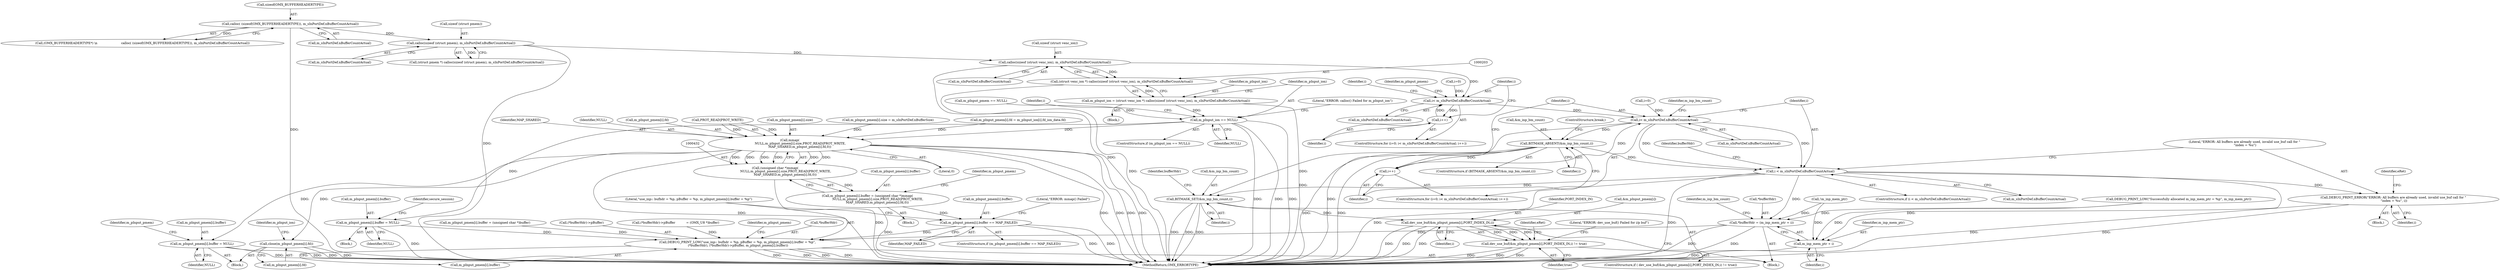 digraph "0_Android_7558d03e6498e970b761aa44fff6b2c659202d95_1@API" {
"1000204" [label="(Call,calloc(sizeof (struct venc_ion), m_sInPortDef.nBufferCountActual))"];
"1000185" [label="(Call,calloc(sizeof (struct pmem), m_sInPortDef.nBufferCountActual))"];
"1000163" [label="(Call,calloc( (sizeof(OMX_BUFFERHEADERTYPE)), m_sInPortDef.nBufferCountActual))"];
"1000202" [label="(Call,(struct venc_ion *) calloc(sizeof (struct venc_ion), m_sInPortDef.nBufferCountActual))"];
"1000200" [label="(Call,m_pInput_ion = (struct venc_ion *) calloc(sizeof (struct venc_ion), m_sInPortDef.nBufferCountActual))"];
"1000211" [label="(Call,m_pInput_ion == NULL)"];
"1000414" [label="(Call,m_pInput_pmem[i].buffer = NULL)"];
"1000559" [label="(Call,DEBUG_PRINT_LOW(\"use_inp:: bufhdr = %p, pBuffer = %p, m_pInput_pmem[i].buffer = %p\",\n (*bufferHdr), (*bufferHdr)->pBuffer, m_pInput_pmem[i].buffer))"];
"1000433" [label="(Call,mmap(\n                     NULL,m_pInput_pmem[i].size,PROT_READ|PROT_WRITE,\n                    MAP_SHARED,m_pInput_pmem[i].fd,0))"];
"1000431" [label="(Call,(unsigned char *)mmap(\n                     NULL,m_pInput_pmem[i].size,PROT_READ|PROT_WRITE,\n                    MAP_SHARED,m_pInput_pmem[i].fd,0))"];
"1000425" [label="(Call,m_pInput_pmem[i].buffer = (unsigned char *)mmap(\n                     NULL,m_pInput_pmem[i].size,PROT_READ|PROT_WRITE,\n                    MAP_SHARED,m_pInput_pmem[i].fd,0))"];
"1000451" [label="(Call,m_pInput_pmem[i].buffer == MAP_FAILED)"];
"1000461" [label="(Call,m_pInput_pmem[i].buffer = NULL)"];
"1000468" [label="(Call,close(m_pInput_pmem[i].fd))"];
"1000223" [label="(Call,i< m_sInPortDef.nBufferCountActual)"];
"1000228" [label="(Call,i++)"];
"1000270" [label="(Call,i< m_sInPortDef.nBufferCountActual)"];
"1000279" [label="(Call,BITMASK_ABSENT(&m_inp_bm_count,i))"];
"1000275" [label="(Call,i++)"];
"1000286" [label="(Call,i < m_sInPortDef.nBufferCountActual)"];
"1000292" [label="(Call,*bufferHdr = (m_inp_mem_ptr + i))"];
"1000295" [label="(Call,m_inp_mem_ptr + i)"];
"1000298" [label="(Call,BITMASK_SET(&m_inp_bm_count,i))"];
"1000574" [label="(Call,dev_use_buf(&m_pInput_pmem[i],PORT_INDEX_IN,i))"];
"1000573" [label="(Call,dev_use_buf(&m_pInput_pmem[i],PORT_INDEX_IN,i) != true)"];
"1000589" [label="(Call,DEBUG_PRINT_ERROR(\"ERROR: All buffers are already used, invalid use_buf call for \"\n \"index = %u\", i))"];
"1000224" [label="(Identifier,i)"];
"1000204" [label="(Call,calloc(sizeof (struct venc_ion), m_sInPortDef.nBufferCountActual))"];
"1000385" [label="(Call,m_pInput_pmem[i].fd = m_pInput_ion[i].fd_ion_data.fd)"];
"1000275" [label="(Call,i++)"];
"1000443" [label="(Identifier,MAP_SHARED)"];
"1000279" [label="(Call,BITMASK_ABSENT(&m_inp_bm_count,i))"];
"1000573" [label="(Call,dev_use_buf(&m_pInput_pmem[i],PORT_INDEX_IN,i) != true)"];
"1000597" [label="(MethodReturn,OMX_ERRORTYPE)"];
"1000420" [label="(Identifier,NULL)"];
"1000458" [label="(Block,)"];
"1000166" [label="(Call,m_sInPortDef.nBufferCountActual)"];
"1000567" [label="(Call,m_pInput_pmem[i].buffer)"];
"1000272" [label="(Call,m_sInPortDef.nBufferCountActual)"];
"1000183" [label="(Call,(struct pmem *) calloc(sizeof (struct pmem), m_sInPortDef.nBufferCountActual))"];
"1000201" [label="(Identifier,m_pInput_ion)"];
"1000302" [label="(Call,(*bufferHdr)->pBuffer           = (OMX_U8 *)buffer)"];
"1000213" [label="(Identifier,NULL)"];
"1000301" [label="(Identifier,i)"];
"1000298" [label="(Call,BITMASK_SET(&m_inp_bm_count,i))"];
"1000297" [label="(Identifier,i)"];
"1000450" [label="(ControlStructure,if (m_pInput_pmem[i].buffer == MAP_FAILED))"];
"1000268" [label="(Identifier,i)"];
"1000434" [label="(Identifier,NULL)"];
"1000225" [label="(Call,m_sInPortDef.nBufferCountActual)"];
"1000188" [label="(Call,m_sInPortDef.nBufferCountActual)"];
"1000426" [label="(Call,m_pInput_pmem[i].buffer)"];
"1000270" [label="(Call,i< m_sInPortDef.nBufferCountActual)"];
"1000185" [label="(Call,calloc(sizeof (struct pmem), m_sInPortDef.nBufferCountActual))"];
"1000423" [label="(Identifier,secure_session)"];
"1000460" [label="(Literal,\"ERROR: mmap() Failed\")"];
"1000560" [label="(Literal,\"use_inp:: bufhdr = %p, pBuffer = %p, m_pInput_pmem[i].buffer = %p\")"];
"1000596" [label="(Identifier,eRet)"];
"1000299" [label="(Call,&m_inp_bm_count)"];
"1000286" [label="(Call,i < m_sInPortDef.nBufferCountActual)"];
"1000424" [label="(Block,)"];
"1000212" [label="(Identifier,m_pInput_ion)"];
"1000433" [label="(Call,mmap(\n                     NULL,m_pInput_pmem[i].size,PROT_READ|PROT_WRITE,\n                    MAP_SHARED,m_pInput_pmem[i].fd,0))"];
"1000415" [label="(Call,m_pInput_pmem[i].buffer)"];
"1000229" [label="(Identifier,i)"];
"1000588" [label="(Block,)"];
"1000577" [label="(Identifier,m_pInput_pmem)"];
"1000579" [label="(Identifier,PORT_INDEX_IN)"];
"1000284" [label="(ControlStructure,break;)"];
"1000282" [label="(Identifier,i)"];
"1000228" [label="(Call,i++)"];
"1000153" [label="(Call,!m_inp_mem_ptr)"];
"1000300" [label="(Identifier,m_inp_bm_count)"];
"1000287" [label="(Identifier,i)"];
"1000561" [label="(Call,*bufferHdr)"];
"1000305" [label="(Identifier,bufferHdr)"];
"1000216" [label="(Literal,\"ERROR: calloc() Failed for m_pInput_ion\")"];
"1000444" [label="(Call,m_pInput_pmem[i].fd)"];
"1000451" [label="(Call,m_pInput_pmem[i].buffer == MAP_FAILED)"];
"1000161" [label="(Call,(OMX_BUFFERHEADERTYPE*) \\n                        calloc( (sizeof(OMX_BUFFERHEADERTYPE)), m_sInPortDef.nBufferCountActual))"];
"1000532" [label="(Call,m_pInput_pmem[i].buffer = (unsigned char *)buffer)"];
"1000452" [label="(Call,m_pInput_pmem[i].buffer)"];
"1000440" [label="(Call,PROT_READ|PROT_WRITE)"];
"1000267" [label="(Call,i=0)"];
"1000461" [label="(Call,m_pInput_pmem[i].buffer = NULL)"];
"1000285" [label="(ControlStructure,if (i < m_sInPortDef.nBufferCountActual))"];
"1000291" [label="(Block,)"];
"1000200" [label="(Call,m_pInput_ion = (struct venc_ion *) calloc(sizeof (struct venc_ion), m_sInPortDef.nBufferCountActual))"];
"1000186" [label="(Call,sizeof (struct pmem))"];
"1000435" [label="(Call,m_pInput_pmem[i].size)"];
"1000155" [label="(Block,)"];
"1000292" [label="(Call,*bufferHdr = (m_inp_mem_ptr + i))"];
"1000266" [label="(ControlStructure,for (i=0; i< m_sInPortDef.nBufferCountActual; i++))"];
"1000211" [label="(Call,m_pInput_ion == NULL)"];
"1000234" [label="(Identifier,m_pInput_pmem)"];
"1000468" [label="(Call,close(m_pInput_pmem[i].fd))"];
"1000431" [label="(Call,(unsigned char *)mmap(\n                     NULL,m_pInput_pmem[i].size,PROT_READ|PROT_WRITE,\n                    MAP_SHARED,m_pInput_pmem[i].fd,0))"];
"1000271" [label="(Identifier,i)"];
"1000163" [label="(Call,calloc( (sizeof(OMX_BUFFERHEADERTYPE)), m_sInPortDef.nBufferCountActual))"];
"1000293" [label="(Call,*bufferHdr)"];
"1000223" [label="(Call,i< m_sInPortDef.nBufferCountActual)"];
"1000574" [label="(Call,dev_use_buf(&m_pInput_pmem[i],PORT_INDEX_IN,i))"];
"1000467" [label="(Identifier,NULL)"];
"1000572" [label="(ControlStructure,if ( dev_use_buf(&m_pInput_pmem[i],PORT_INDEX_IN,i) != true))"];
"1000563" [label="(Call,(*bufferHdr)->pBuffer)"];
"1000471" [label="(Identifier,m_pInput_pmem)"];
"1000449" [label="(Literal,0)"];
"1000590" [label="(Literal,\"ERROR: All buffers are already used, invalid use_buf call for \"\n \"index = %u\")"];
"1000591" [label="(Identifier,i)"];
"1000207" [label="(Call,m_sInPortDef.nBufferCountActual)"];
"1000276" [label="(Identifier,i)"];
"1000414" [label="(Call,m_pInput_pmem[i].buffer = NULL)"];
"1000294" [label="(Identifier,bufferHdr)"];
"1000288" [label="(Call,m_sInPortDef.nBufferCountActual)"];
"1000580" [label="(Identifier,i)"];
"1000192" [label="(Call,m_pInput_pmem == NULL)"];
"1000477" [label="(Identifier,m_pInput_ion)"];
"1000280" [label="(Call,&m_inp_bm_count)"];
"1000575" [label="(Call,&m_pInput_pmem[i])"];
"1000348" [label="(Block,)"];
"1000589" [label="(Call,DEBUG_PRINT_ERROR(\"ERROR: All buffers are already used, invalid use_buf call for \"\n \"index = %u\", i))"];
"1000220" [label="(Call,i=0)"];
"1000584" [label="(Literal,\"ERROR: dev_use_buf() Failed for i/p buf\")"];
"1000454" [label="(Identifier,m_pInput_pmem)"];
"1000469" [label="(Call,m_pInput_pmem[i].fd)"];
"1000210" [label="(ControlStructure,if (m_pInput_ion == NULL))"];
"1000581" [label="(Identifier,true)"];
"1000295" [label="(Call,m_inp_mem_ptr + i)"];
"1000296" [label="(Identifier,m_inp_mem_ptr)"];
"1000164" [label="(Call,sizeof(OMX_BUFFERHEADERTYPE))"];
"1000219" [label="(ControlStructure,for (i=0; i< m_sInPortDef.nBufferCountActual; i++))"];
"1000457" [label="(Identifier,MAP_FAILED)"];
"1000178" [label="(Call,DEBUG_PRINT_LOW(\"Successfully allocated m_inp_mem_ptr = %p\", m_inp_mem_ptr))"];
"1000281" [label="(Identifier,m_inp_bm_count)"];
"1000205" [label="(Call,sizeof (struct venc_ion))"];
"1000559" [label="(Call,DEBUG_PRINT_LOW(\"use_inp:: bufhdr = %p, pBuffer = %p, m_pInput_pmem[i].buffer = %p\",\n (*bufferHdr), (*bufferHdr)->pBuffer, m_pInput_pmem[i].buffer))"];
"1000593" [label="(Identifier,eRet)"];
"1000221" [label="(Identifier,i)"];
"1000425" [label="(Call,m_pInput_pmem[i].buffer = (unsigned char *)mmap(\n                     NULL,m_pInput_pmem[i].size,PROT_READ|PROT_WRITE,\n                    MAP_SHARED,m_pInput_pmem[i].fd,0))"];
"1000398" [label="(Call,m_pInput_pmem[i].size = m_sInPortDef.nBufferSize)"];
"1000278" [label="(ControlStructure,if (BITMASK_ABSENT(&m_inp_bm_count,i)))"];
"1000462" [label="(Call,m_pInput_pmem[i].buffer)"];
"1000202" [label="(Call,(struct venc_ion *) calloc(sizeof (struct venc_ion), m_sInPortDef.nBufferCountActual))"];
"1000204" -> "1000202"  [label="AST: "];
"1000204" -> "1000207"  [label="CFG: "];
"1000205" -> "1000204"  [label="AST: "];
"1000207" -> "1000204"  [label="AST: "];
"1000202" -> "1000204"  [label="CFG: "];
"1000204" -> "1000597"  [label="DDG: "];
"1000204" -> "1000202"  [label="DDG: "];
"1000185" -> "1000204"  [label="DDG: "];
"1000204" -> "1000223"  [label="DDG: "];
"1000185" -> "1000183"  [label="AST: "];
"1000185" -> "1000188"  [label="CFG: "];
"1000186" -> "1000185"  [label="AST: "];
"1000188" -> "1000185"  [label="AST: "];
"1000183" -> "1000185"  [label="CFG: "];
"1000185" -> "1000597"  [label="DDG: "];
"1000185" -> "1000183"  [label="DDG: "];
"1000163" -> "1000185"  [label="DDG: "];
"1000163" -> "1000161"  [label="AST: "];
"1000163" -> "1000166"  [label="CFG: "];
"1000164" -> "1000163"  [label="AST: "];
"1000166" -> "1000163"  [label="AST: "];
"1000161" -> "1000163"  [label="CFG: "];
"1000163" -> "1000597"  [label="DDG: "];
"1000163" -> "1000161"  [label="DDG: "];
"1000202" -> "1000200"  [label="AST: "];
"1000203" -> "1000202"  [label="AST: "];
"1000200" -> "1000202"  [label="CFG: "];
"1000202" -> "1000597"  [label="DDG: "];
"1000202" -> "1000200"  [label="DDG: "];
"1000200" -> "1000155"  [label="AST: "];
"1000201" -> "1000200"  [label="AST: "];
"1000212" -> "1000200"  [label="CFG: "];
"1000200" -> "1000597"  [label="DDG: "];
"1000200" -> "1000211"  [label="DDG: "];
"1000211" -> "1000210"  [label="AST: "];
"1000211" -> "1000213"  [label="CFG: "];
"1000212" -> "1000211"  [label="AST: "];
"1000213" -> "1000211"  [label="AST: "];
"1000216" -> "1000211"  [label="CFG: "];
"1000221" -> "1000211"  [label="CFG: "];
"1000211" -> "1000597"  [label="DDG: "];
"1000211" -> "1000597"  [label="DDG: "];
"1000211" -> "1000597"  [label="DDG: "];
"1000192" -> "1000211"  [label="DDG: "];
"1000211" -> "1000414"  [label="DDG: "];
"1000211" -> "1000433"  [label="DDG: "];
"1000414" -> "1000348"  [label="AST: "];
"1000414" -> "1000420"  [label="CFG: "];
"1000415" -> "1000414"  [label="AST: "];
"1000420" -> "1000414"  [label="AST: "];
"1000423" -> "1000414"  [label="CFG: "];
"1000414" -> "1000597"  [label="DDG: "];
"1000414" -> "1000559"  [label="DDG: "];
"1000559" -> "1000291"  [label="AST: "];
"1000559" -> "1000567"  [label="CFG: "];
"1000560" -> "1000559"  [label="AST: "];
"1000561" -> "1000559"  [label="AST: "];
"1000563" -> "1000559"  [label="AST: "];
"1000567" -> "1000559"  [label="AST: "];
"1000577" -> "1000559"  [label="CFG: "];
"1000559" -> "1000597"  [label="DDG: "];
"1000559" -> "1000597"  [label="DDG: "];
"1000559" -> "1000597"  [label="DDG: "];
"1000559" -> "1000597"  [label="DDG: "];
"1000292" -> "1000559"  [label="DDG: "];
"1000302" -> "1000559"  [label="DDG: "];
"1000532" -> "1000559"  [label="DDG: "];
"1000451" -> "1000559"  [label="DDG: "];
"1000433" -> "1000431"  [label="AST: "];
"1000433" -> "1000449"  [label="CFG: "];
"1000434" -> "1000433"  [label="AST: "];
"1000435" -> "1000433"  [label="AST: "];
"1000440" -> "1000433"  [label="AST: "];
"1000443" -> "1000433"  [label="AST: "];
"1000444" -> "1000433"  [label="AST: "];
"1000449" -> "1000433"  [label="AST: "];
"1000431" -> "1000433"  [label="CFG: "];
"1000433" -> "1000597"  [label="DDG: "];
"1000433" -> "1000597"  [label="DDG: "];
"1000433" -> "1000597"  [label="DDG: "];
"1000433" -> "1000597"  [label="DDG: "];
"1000433" -> "1000597"  [label="DDG: "];
"1000433" -> "1000431"  [label="DDG: "];
"1000433" -> "1000431"  [label="DDG: "];
"1000433" -> "1000431"  [label="DDG: "];
"1000433" -> "1000431"  [label="DDG: "];
"1000433" -> "1000431"  [label="DDG: "];
"1000433" -> "1000431"  [label="DDG: "];
"1000398" -> "1000433"  [label="DDG: "];
"1000440" -> "1000433"  [label="DDG: "];
"1000440" -> "1000433"  [label="DDG: "];
"1000385" -> "1000433"  [label="DDG: "];
"1000433" -> "1000461"  [label="DDG: "];
"1000433" -> "1000468"  [label="DDG: "];
"1000431" -> "1000425"  [label="AST: "];
"1000432" -> "1000431"  [label="AST: "];
"1000425" -> "1000431"  [label="CFG: "];
"1000431" -> "1000597"  [label="DDG: "];
"1000431" -> "1000425"  [label="DDG: "];
"1000425" -> "1000424"  [label="AST: "];
"1000426" -> "1000425"  [label="AST: "];
"1000454" -> "1000425"  [label="CFG: "];
"1000425" -> "1000597"  [label="DDG: "];
"1000425" -> "1000451"  [label="DDG: "];
"1000451" -> "1000450"  [label="AST: "];
"1000451" -> "1000457"  [label="CFG: "];
"1000452" -> "1000451"  [label="AST: "];
"1000457" -> "1000451"  [label="AST: "];
"1000460" -> "1000451"  [label="CFG: "];
"1000560" -> "1000451"  [label="CFG: "];
"1000451" -> "1000597"  [label="DDG: "];
"1000451" -> "1000597"  [label="DDG: "];
"1000461" -> "1000458"  [label="AST: "];
"1000461" -> "1000467"  [label="CFG: "];
"1000462" -> "1000461"  [label="AST: "];
"1000467" -> "1000461"  [label="AST: "];
"1000471" -> "1000461"  [label="CFG: "];
"1000461" -> "1000597"  [label="DDG: "];
"1000461" -> "1000597"  [label="DDG: "];
"1000468" -> "1000458"  [label="AST: "];
"1000468" -> "1000469"  [label="CFG: "];
"1000469" -> "1000468"  [label="AST: "];
"1000477" -> "1000468"  [label="CFG: "];
"1000468" -> "1000597"  [label="DDG: "];
"1000468" -> "1000597"  [label="DDG: "];
"1000223" -> "1000219"  [label="AST: "];
"1000223" -> "1000225"  [label="CFG: "];
"1000224" -> "1000223"  [label="AST: "];
"1000225" -> "1000223"  [label="AST: "];
"1000234" -> "1000223"  [label="CFG: "];
"1000268" -> "1000223"  [label="CFG: "];
"1000220" -> "1000223"  [label="DDG: "];
"1000228" -> "1000223"  [label="DDG: "];
"1000223" -> "1000228"  [label="DDG: "];
"1000223" -> "1000270"  [label="DDG: "];
"1000228" -> "1000219"  [label="AST: "];
"1000228" -> "1000229"  [label="CFG: "];
"1000229" -> "1000228"  [label="AST: "];
"1000224" -> "1000228"  [label="CFG: "];
"1000270" -> "1000266"  [label="AST: "];
"1000270" -> "1000272"  [label="CFG: "];
"1000271" -> "1000270"  [label="AST: "];
"1000272" -> "1000270"  [label="AST: "];
"1000281" -> "1000270"  [label="CFG: "];
"1000287" -> "1000270"  [label="CFG: "];
"1000270" -> "1000597"  [label="DDG: "];
"1000267" -> "1000270"  [label="DDG: "];
"1000275" -> "1000270"  [label="DDG: "];
"1000270" -> "1000279"  [label="DDG: "];
"1000270" -> "1000286"  [label="DDG: "];
"1000270" -> "1000286"  [label="DDG: "];
"1000279" -> "1000278"  [label="AST: "];
"1000279" -> "1000282"  [label="CFG: "];
"1000280" -> "1000279"  [label="AST: "];
"1000282" -> "1000279"  [label="AST: "];
"1000284" -> "1000279"  [label="CFG: "];
"1000276" -> "1000279"  [label="CFG: "];
"1000279" -> "1000597"  [label="DDG: "];
"1000279" -> "1000597"  [label="DDG: "];
"1000279" -> "1000275"  [label="DDG: "];
"1000279" -> "1000286"  [label="DDG: "];
"1000279" -> "1000298"  [label="DDG: "];
"1000275" -> "1000266"  [label="AST: "];
"1000275" -> "1000276"  [label="CFG: "];
"1000276" -> "1000275"  [label="AST: "];
"1000271" -> "1000275"  [label="CFG: "];
"1000286" -> "1000285"  [label="AST: "];
"1000286" -> "1000288"  [label="CFG: "];
"1000287" -> "1000286"  [label="AST: "];
"1000288" -> "1000286"  [label="AST: "];
"1000294" -> "1000286"  [label="CFG: "];
"1000590" -> "1000286"  [label="CFG: "];
"1000286" -> "1000597"  [label="DDG: "];
"1000286" -> "1000597"  [label="DDG: "];
"1000286" -> "1000292"  [label="DDG: "];
"1000286" -> "1000295"  [label="DDG: "];
"1000286" -> "1000298"  [label="DDG: "];
"1000286" -> "1000589"  [label="DDG: "];
"1000292" -> "1000291"  [label="AST: "];
"1000292" -> "1000295"  [label="CFG: "];
"1000293" -> "1000292"  [label="AST: "];
"1000295" -> "1000292"  [label="AST: "];
"1000300" -> "1000292"  [label="CFG: "];
"1000292" -> "1000597"  [label="DDG: "];
"1000292" -> "1000597"  [label="DDG: "];
"1000178" -> "1000292"  [label="DDG: "];
"1000153" -> "1000292"  [label="DDG: "];
"1000295" -> "1000297"  [label="CFG: "];
"1000296" -> "1000295"  [label="AST: "];
"1000297" -> "1000295"  [label="AST: "];
"1000295" -> "1000597"  [label="DDG: "];
"1000178" -> "1000295"  [label="DDG: "];
"1000153" -> "1000295"  [label="DDG: "];
"1000298" -> "1000291"  [label="AST: "];
"1000298" -> "1000301"  [label="CFG: "];
"1000299" -> "1000298"  [label="AST: "];
"1000301" -> "1000298"  [label="AST: "];
"1000305" -> "1000298"  [label="CFG: "];
"1000298" -> "1000597"  [label="DDG: "];
"1000298" -> "1000597"  [label="DDG: "];
"1000298" -> "1000597"  [label="DDG: "];
"1000298" -> "1000574"  [label="DDG: "];
"1000574" -> "1000573"  [label="AST: "];
"1000574" -> "1000580"  [label="CFG: "];
"1000575" -> "1000574"  [label="AST: "];
"1000579" -> "1000574"  [label="AST: "];
"1000580" -> "1000574"  [label="AST: "];
"1000581" -> "1000574"  [label="CFG: "];
"1000574" -> "1000597"  [label="DDG: "];
"1000574" -> "1000597"  [label="DDG: "];
"1000574" -> "1000597"  [label="DDG: "];
"1000574" -> "1000573"  [label="DDG: "];
"1000574" -> "1000573"  [label="DDG: "];
"1000574" -> "1000573"  [label="DDG: "];
"1000573" -> "1000572"  [label="AST: "];
"1000573" -> "1000581"  [label="CFG: "];
"1000581" -> "1000573"  [label="AST: "];
"1000584" -> "1000573"  [label="CFG: "];
"1000596" -> "1000573"  [label="CFG: "];
"1000573" -> "1000597"  [label="DDG: "];
"1000573" -> "1000597"  [label="DDG: "];
"1000573" -> "1000597"  [label="DDG: "];
"1000589" -> "1000588"  [label="AST: "];
"1000589" -> "1000591"  [label="CFG: "];
"1000590" -> "1000589"  [label="AST: "];
"1000591" -> "1000589"  [label="AST: "];
"1000593" -> "1000589"  [label="CFG: "];
"1000589" -> "1000597"  [label="DDG: "];
"1000589" -> "1000597"  [label="DDG: "];
}
